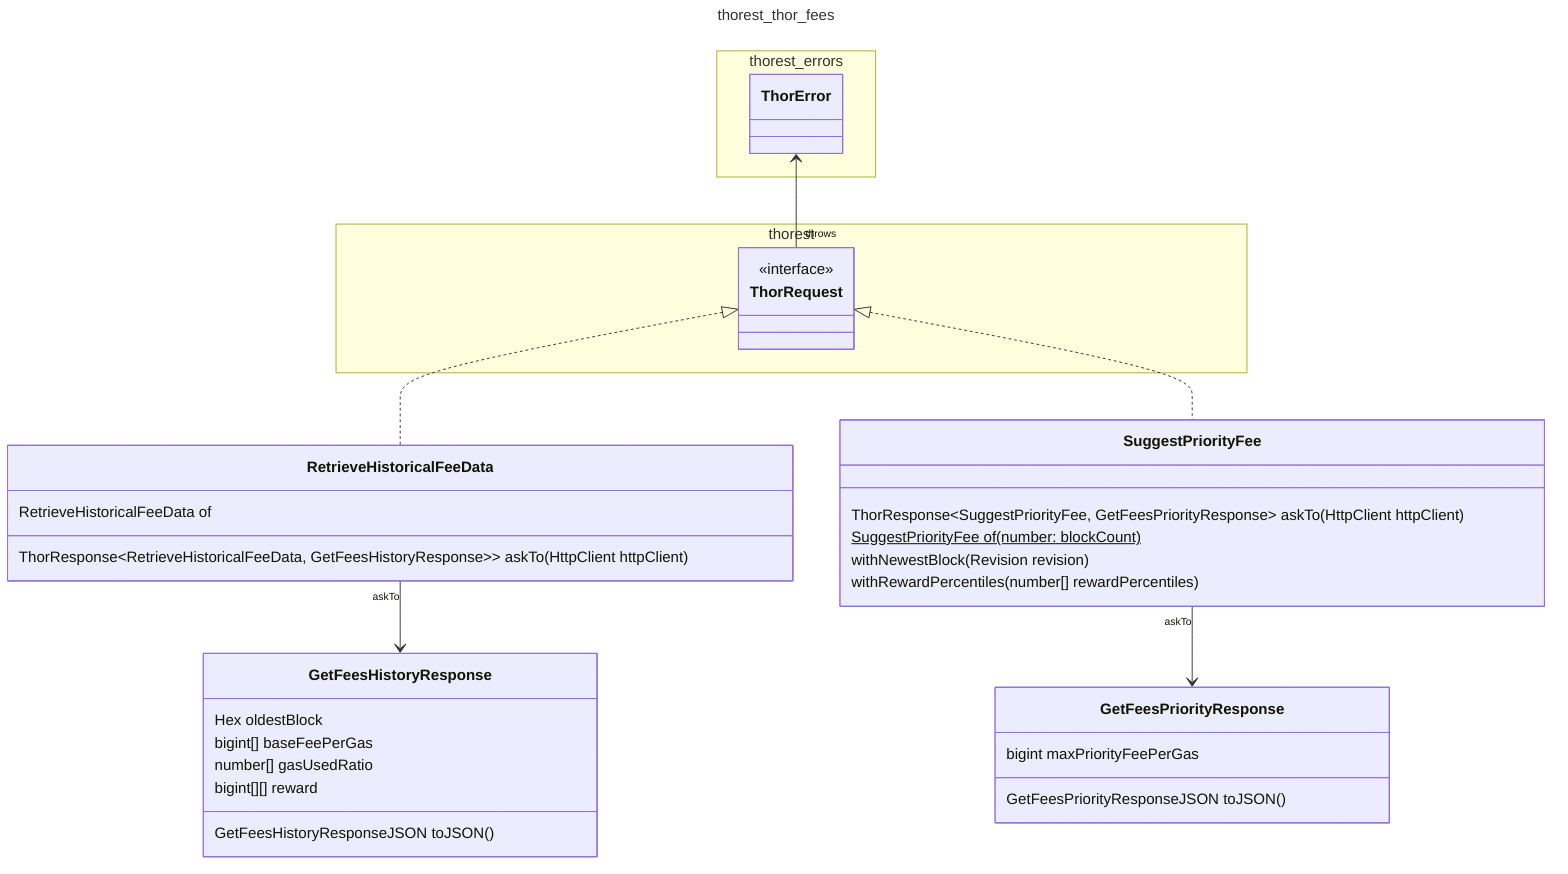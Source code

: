 ---
title: thorest_thor_fees
---
classDiagram
    namespace thorest {
        class ThorRequest {
            <<interface>>
        }
    }
    namespace thorest_errors {
        class ThorError
    }
    class GetFeesHistoryResponse {
        Hex oldestBlock
        bigint[] baseFeePerGas
        number[] gasUsedRatio
        bigint[][] reward
        GetFeesHistoryResponseJSON toJSON()
    }
    class GetFeesPriorityResponse {
        bigint maxPriorityFeePerGas
        GetFeesPriorityResponseJSON toJSON()
    }
    class RetrieveHistoricalFeeData {
        ThorResponse~RetrieveHistoricalFeeData, GetFeesHistoryResponse>~ askTo(HttpClient httpClient)
        RetrieveHistoricalFeeData of
    }
    class SuggestPriorityFee {
        ThorResponse~SuggestPriorityFee, GetFeesPriorityResponse~ askTo(HttpClient httpClient)
        SuggestPriorityFee of(number: blockCount)$
        withNewestBlock(Revision revision)
        withRewardPercentiles(number[] rewardPercentiles)
    }
    ThorRequest <|.. RetrieveHistoricalFeeData
    ThorRequest <|.. SuggestPriorityFee
    RetrieveHistoricalFeeData "askTo" --> GetFeesHistoryResponse
    SuggestPriorityFee "askTo" --> GetFeesPriorityResponse
    ThorError <-- "throws" ThorRequest